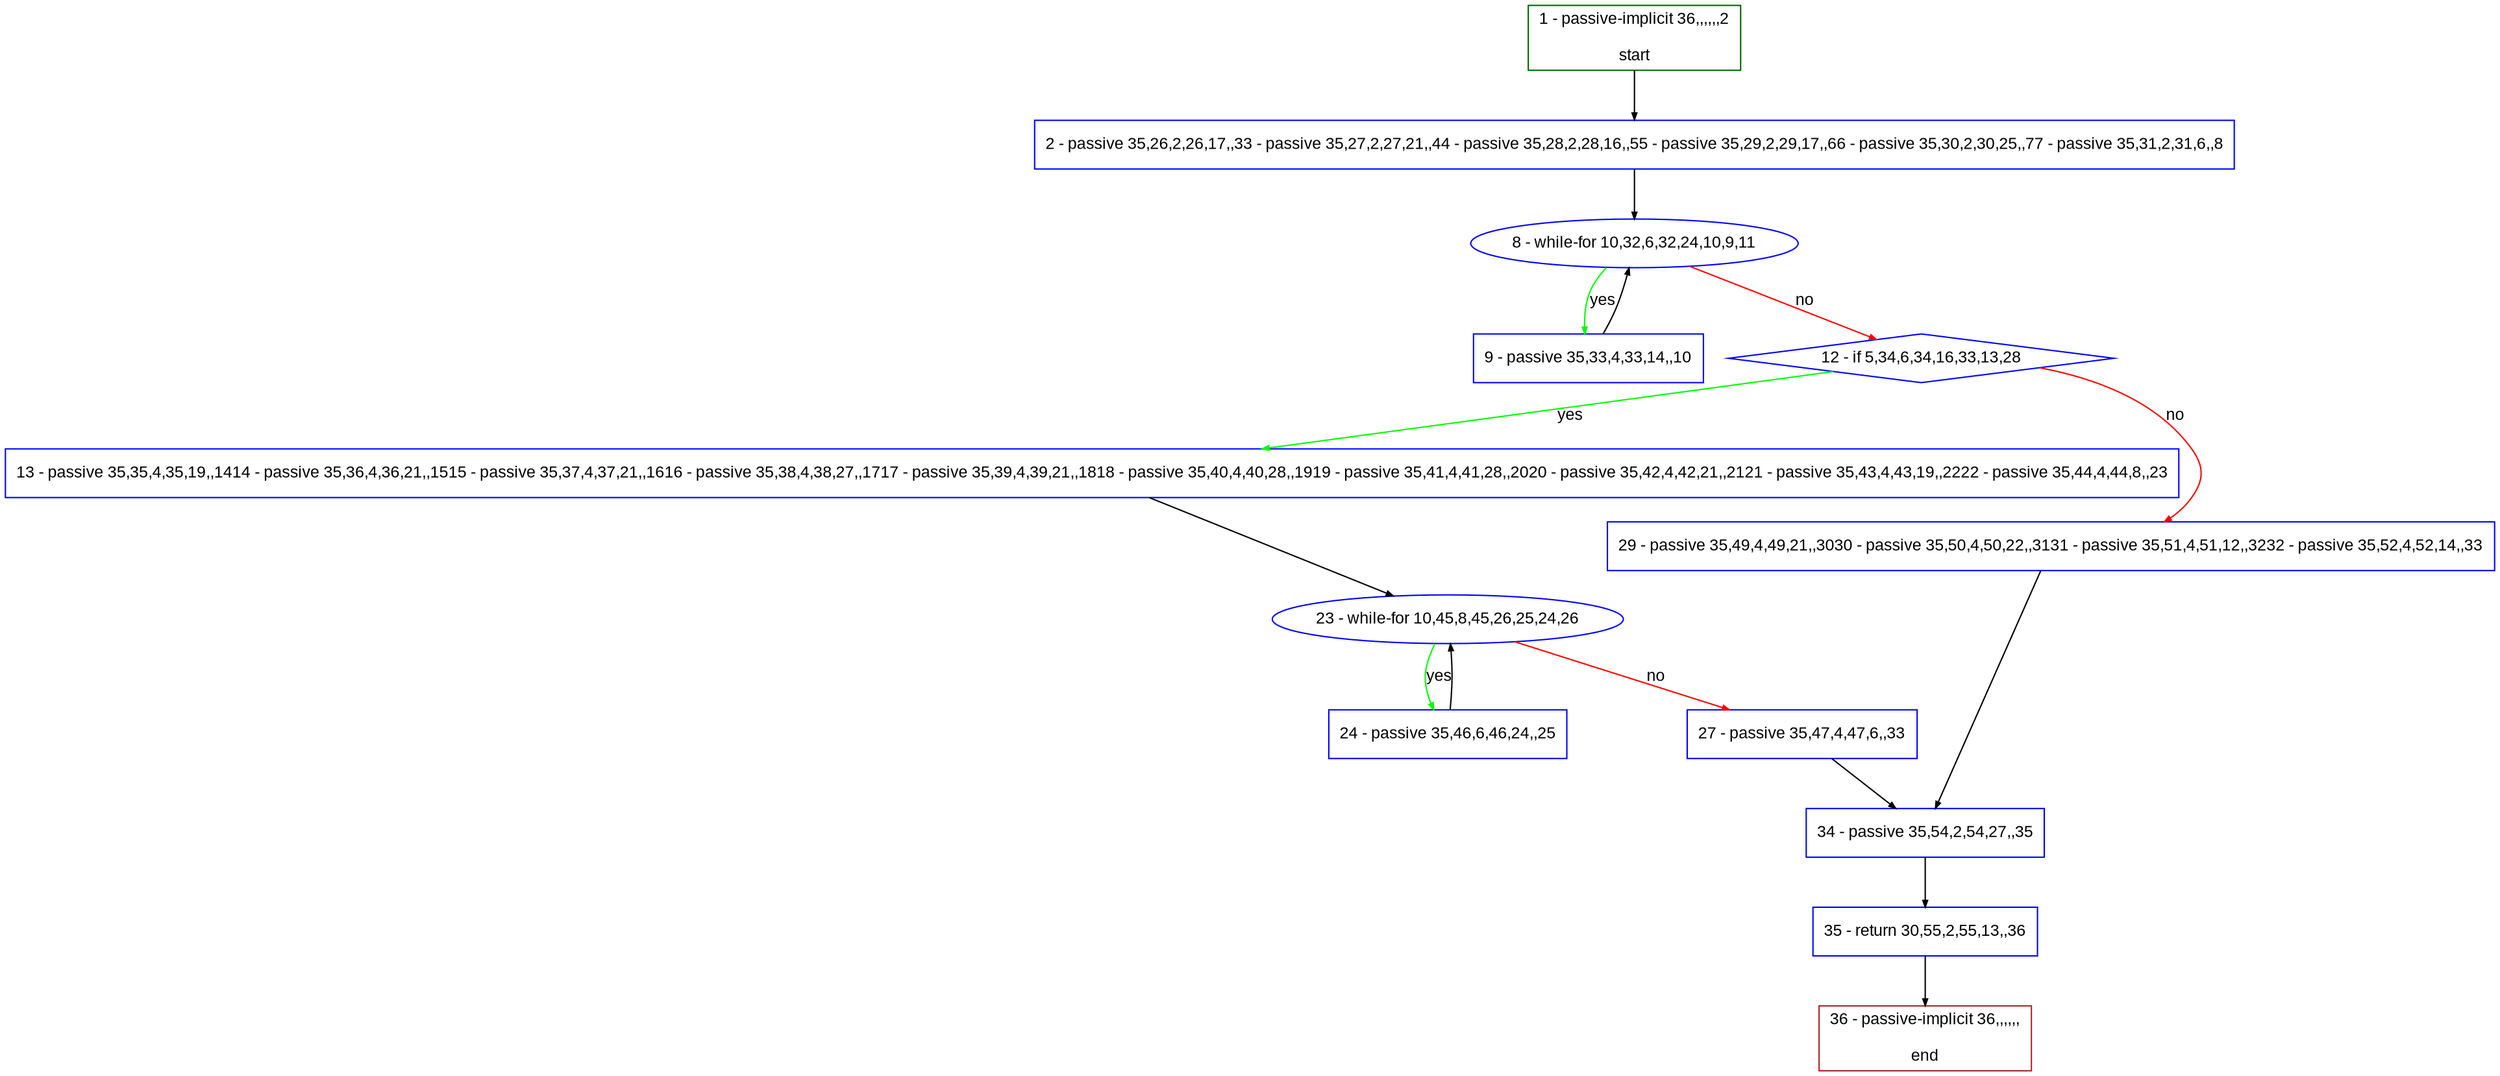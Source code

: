 digraph "" {
  graph [pack="true", label="", fontsize="12", packmode="clust", fontname="Arial", fillcolor="#FFFFCC", bgcolor="white", style="rounded,filled", compound="true"];
  node [node_initialized="no", label="", color="grey", fontsize="12", fillcolor="white", fontname="Arial", style="filled", shape="rectangle", compound="true", fixedsize="false"];
  edge [fontcolor="black", arrowhead="normal", arrowtail="none", arrowsize="0.5", ltail="", label="", color="black", fontsize="12", lhead="", fontname="Arial", dir="forward", compound="true"];
  __N1 [label="2 - passive 35,26,2,26,17,,33 - passive 35,27,2,27,21,,44 - passive 35,28,2,28,16,,55 - passive 35,29,2,29,17,,66 - passive 35,30,2,30,25,,77 - passive 35,31,2,31,6,,8", color="#0000ff", fillcolor="#ffffff", style="filled", shape="box"];
  __N2 [label="1 - passive-implicit 36,,,,,,2\n\nstart", color="#006400", fillcolor="#ffffff", style="filled", shape="box"];
  __N3 [label="8 - while-for 10,32,6,32,24,10,9,11", color="#0000ff", fillcolor="#ffffff", style="filled", shape="oval"];
  __N4 [label="9 - passive 35,33,4,33,14,,10", color="#0000ff", fillcolor="#ffffff", style="filled", shape="box"];
  __N5 [label="12 - if 5,34,6,34,16,33,13,28", color="#0000ff", fillcolor="#ffffff", style="filled", shape="diamond"];
  __N6 [label="13 - passive 35,35,4,35,19,,1414 - passive 35,36,4,36,21,,1515 - passive 35,37,4,37,21,,1616 - passive 35,38,4,38,27,,1717 - passive 35,39,4,39,21,,1818 - passive 35,40,4,40,28,,1919 - passive 35,41,4,41,28,,2020 - passive 35,42,4,42,21,,2121 - passive 35,43,4,43,19,,2222 - passive 35,44,4,44,8,,23", color="#0000ff", fillcolor="#ffffff", style="filled", shape="box"];
  __N7 [label="29 - passive 35,49,4,49,21,,3030 - passive 35,50,4,50,22,,3131 - passive 35,51,4,51,12,,3232 - passive 35,52,4,52,14,,33", color="#0000ff", fillcolor="#ffffff", style="filled", shape="box"];
  __N8 [label="23 - while-for 10,45,8,45,26,25,24,26", color="#0000ff", fillcolor="#ffffff", style="filled", shape="oval"];
  __N9 [label="24 - passive 35,46,6,46,24,,25", color="#0000ff", fillcolor="#ffffff", style="filled", shape="box"];
  __N10 [label="27 - passive 35,47,4,47,6,,33", color="#0000ff", fillcolor="#ffffff", style="filled", shape="box"];
  __N11 [label="34 - passive 35,54,2,54,27,,35", color="#0000ff", fillcolor="#ffffff", style="filled", shape="box"];
  __N12 [label="35 - return 30,55,2,55,13,,36", color="#0000ff", fillcolor="#ffffff", style="filled", shape="box"];
  __N13 [label="36 - passive-implicit 36,,,,,,\n\nend", color="#a52a2a", fillcolor="#ffffff", style="filled", shape="box"];
  __N2 -> __N1 [arrowhead="normal", arrowtail="none", color="#000000", label="", dir="forward"];
  __N1 -> __N3 [arrowhead="normal", arrowtail="none", color="#000000", label="", dir="forward"];
  __N3 -> __N4 [arrowhead="normal", arrowtail="none", color="#00ff00", label="yes", dir="forward"];
  __N4 -> __N3 [arrowhead="normal", arrowtail="none", color="#000000", label="", dir="forward"];
  __N3 -> __N5 [arrowhead="normal", arrowtail="none", color="#ff0000", label="no", dir="forward"];
  __N5 -> __N6 [arrowhead="normal", arrowtail="none", color="#00ff00", label="yes", dir="forward"];
  __N5 -> __N7 [arrowhead="normal", arrowtail="none", color="#ff0000", label="no", dir="forward"];
  __N6 -> __N8 [arrowhead="normal", arrowtail="none", color="#000000", label="", dir="forward"];
  __N8 -> __N9 [arrowhead="normal", arrowtail="none", color="#00ff00", label="yes", dir="forward"];
  __N9 -> __N8 [arrowhead="normal", arrowtail="none", color="#000000", label="", dir="forward"];
  __N8 -> __N10 [arrowhead="normal", arrowtail="none", color="#ff0000", label="no", dir="forward"];
  __N10 -> __N11 [arrowhead="normal", arrowtail="none", color="#000000", label="", dir="forward"];
  __N7 -> __N11 [arrowhead="normal", arrowtail="none", color="#000000", label="", dir="forward"];
  __N11 -> __N12 [arrowhead="normal", arrowtail="none", color="#000000", label="", dir="forward"];
  __N12 -> __N13 [arrowhead="normal", arrowtail="none", color="#000000", label="", dir="forward"];
}
